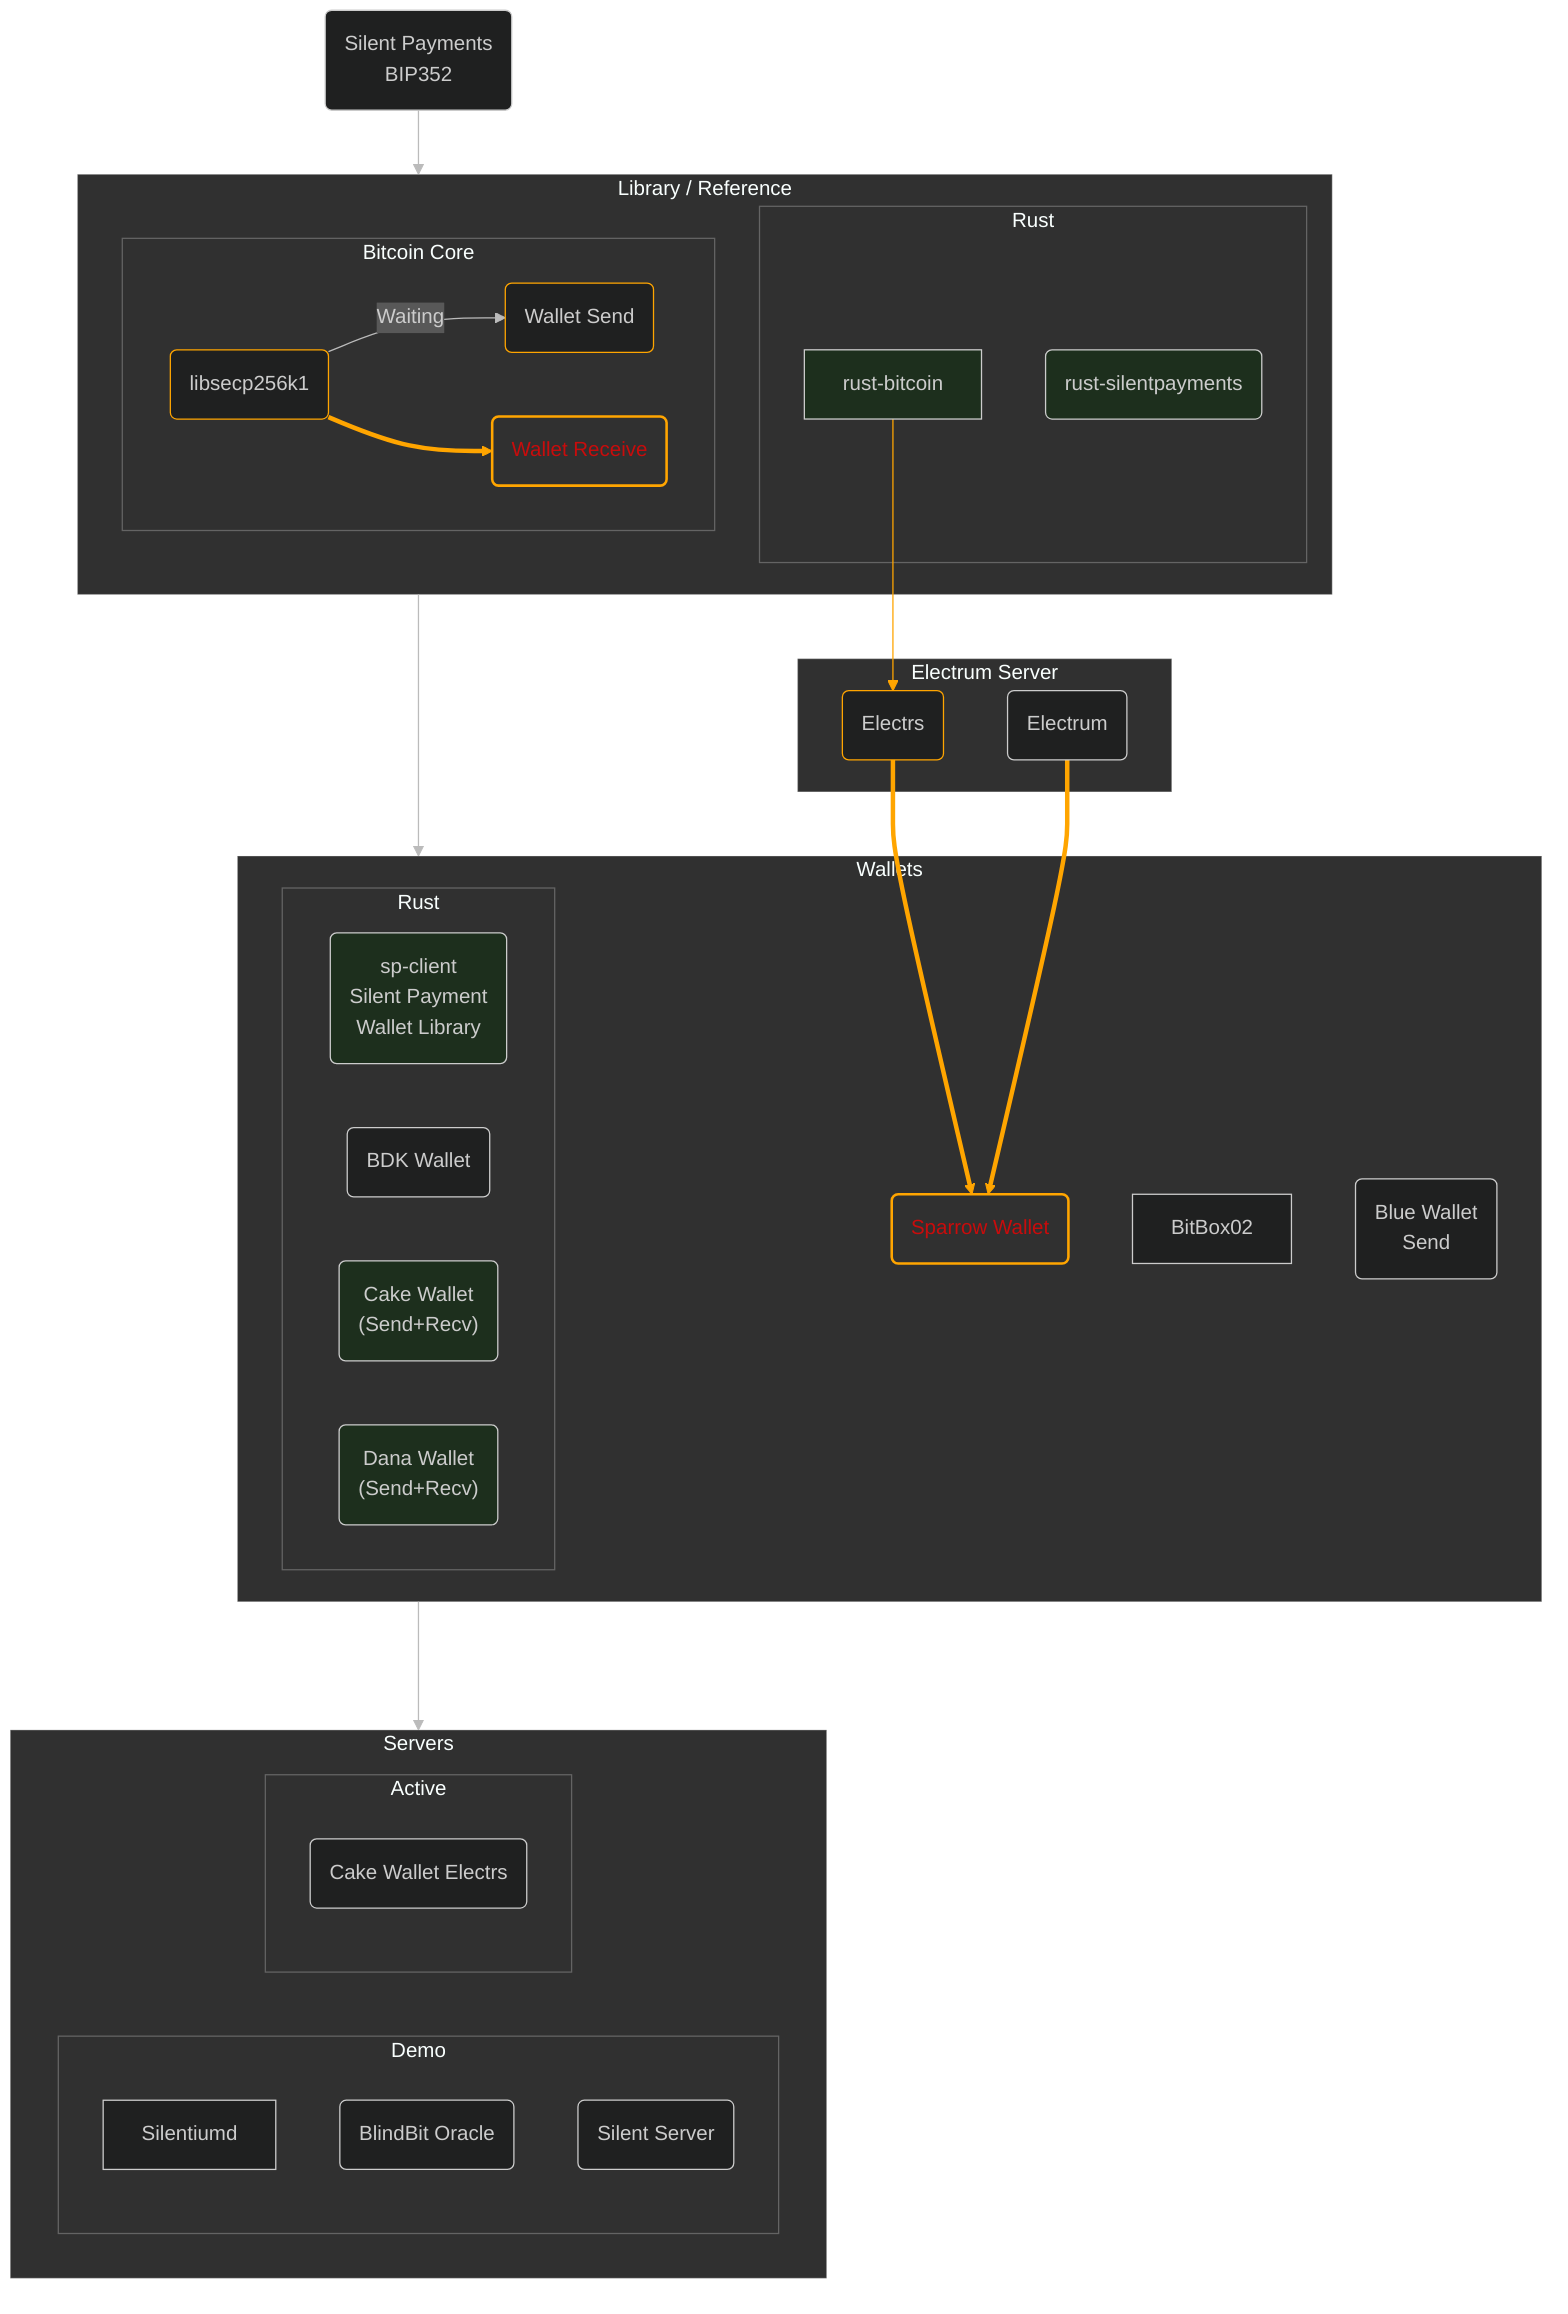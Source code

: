 ---
config:
 layout: dagre
 elk:
  mergeEdges: true
  nodePlacementStrategy: SIMPLE
---
%%{init: {
	'htmlLabels': true,
	'curve': 'linear',
	'theme':'dark',
	'themeVariables': {
		'lineColor': ' #bbbbbb',
		'clusterBkg': ' #303030'
	}
}}%%
graph TD
	bip352(Silent Payments
	BIP352)
%% Core Nodes
	subgraph core[Library / Reference]
		subgraph Rust
			rust-bitcoin
			rust-sp(rust-silentpayments)
		end
		subgraph bitcoin-core[Bitcoin Core]
			lib-secp(libsecp256k1)
			wallet-send(Wallet Send)
			wallet-recv(Wallet Receive)
		end
	end
%% Wallet Nodes
	subgraph wallets[Wallets]
		sparrow(Sparrow Wallet)
		BitBox02
		blue-wallet(Blue Wallet
		Send)
		subgraph rust-wallet[Rust]
			sp-client(sp-client
			Silent Payment 
			Wallet Library)
			bdk-wallet(BDK Wallet)
			cake-wallet("Cake Wallet
			(Send+Recv)")
			dana-wallet("Dana Wallet
			(Send+Recv)")
		end
	end
	
%% Server Nodes
	subgraph servers[Servers]
		subgraph Demo
			Silentiumd
			BlindBit(BlindBit Oracle)
			SilentServer(Silent Server)
		end
		subgraph Active
			CakeElectrs(Cake Wallet Electrs)
		end
	end
	subgraph ElectrumServer[Electrum Server]
		electrs(Electrs)
		electrum(Electrum)
	end

%% Connectors
	bip352--> core
	core ---> wallets
	lib-secp -- Waiting --> wallet-send
	lib-secp ==> wallet-recv
	wallets ---> servers
	rust-bitcoin --> electrs
	electrs & electrum ==> sparrow
	
%% Style Definitions
    classDef active stroke:#067b06
	classDef critical_path stroke: #FFA500
	classDef critical_inactive stroke-width:2,color: #c80c0c,fill: #303030
	classDef inuse fill:#1d2f1d
	classDef waiting stroke: #00a000,color: #00a000
    class lib-secp active
	class sp-client,cake-wallet,dana-wallet,rust-bitcoin,rust-sp inuse
	class lib-secp,electrs,wallet-send,wallet-recv,sparrow critical_path
	class sparrow,wallet-recv critical_inactive
	linkStyle 3,5,6,7 stroke: #FFA500

%% Links
    click bip352 href "https://github.com/bitcoin/bips/blob/master/bip-0352.mediawiki" "Silent Payment BIP" _blank
	click lib-secp href "https://github.com/bitcoin-core/secp256k1/pull/1519" _blank
	click wallet-send href "https://github.com/bitcoin/bitcoin/pull/28201" _blank
	click electrs href "https://github.com/romanz/electrs/pull/1075" _blank
	click wallet-recv href "Not Available" "Not Available" _blank